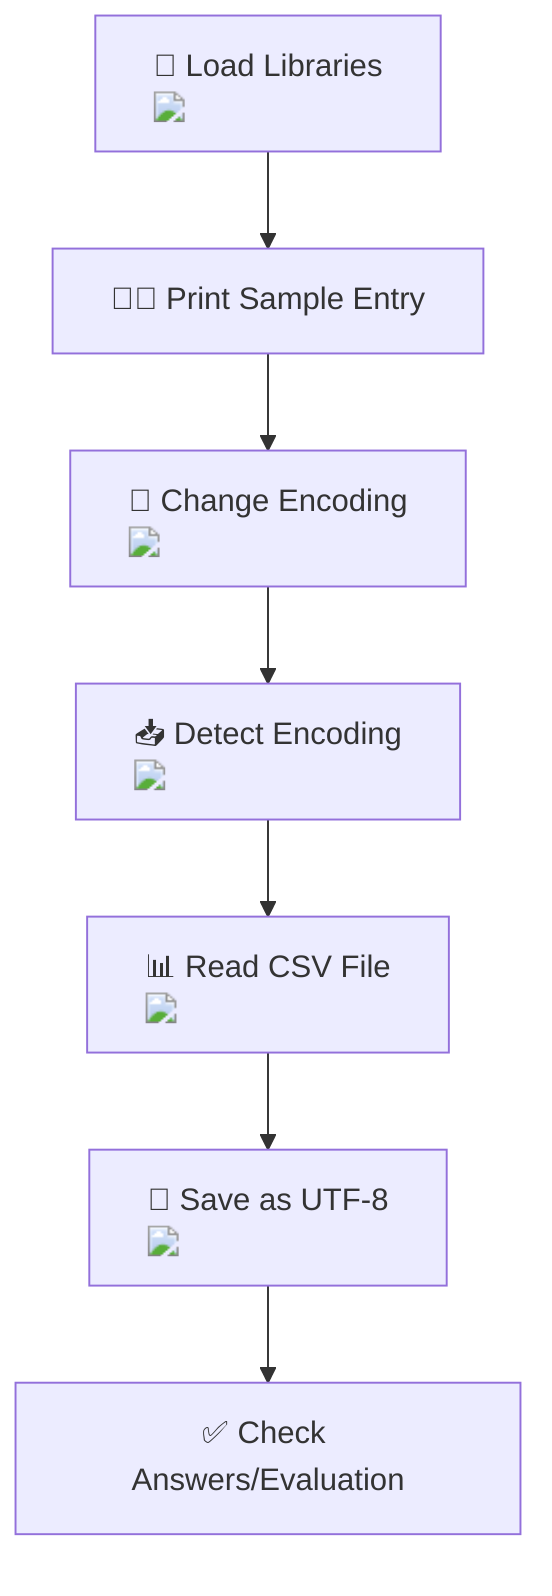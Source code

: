 flowchart TD
    A["📂 Load Libraries <img src='icons/file.svg' />"] --> B["👩‍💻 Print Sample Entry"]
    B --> C["🔄 Change Encoding <img src='icons/brain.svg' />"]
    C --> D["📥 Detect Encoding <img src='icons/database.svg' />"]
    D --> E["📊 Read CSV File <img src='icons/table.svg' />"]
    E --> F["💾 Save as UTF-8 <img src='icons/file.svg' />"]
    F --> G["✅ Check Answers/Evaluation"]